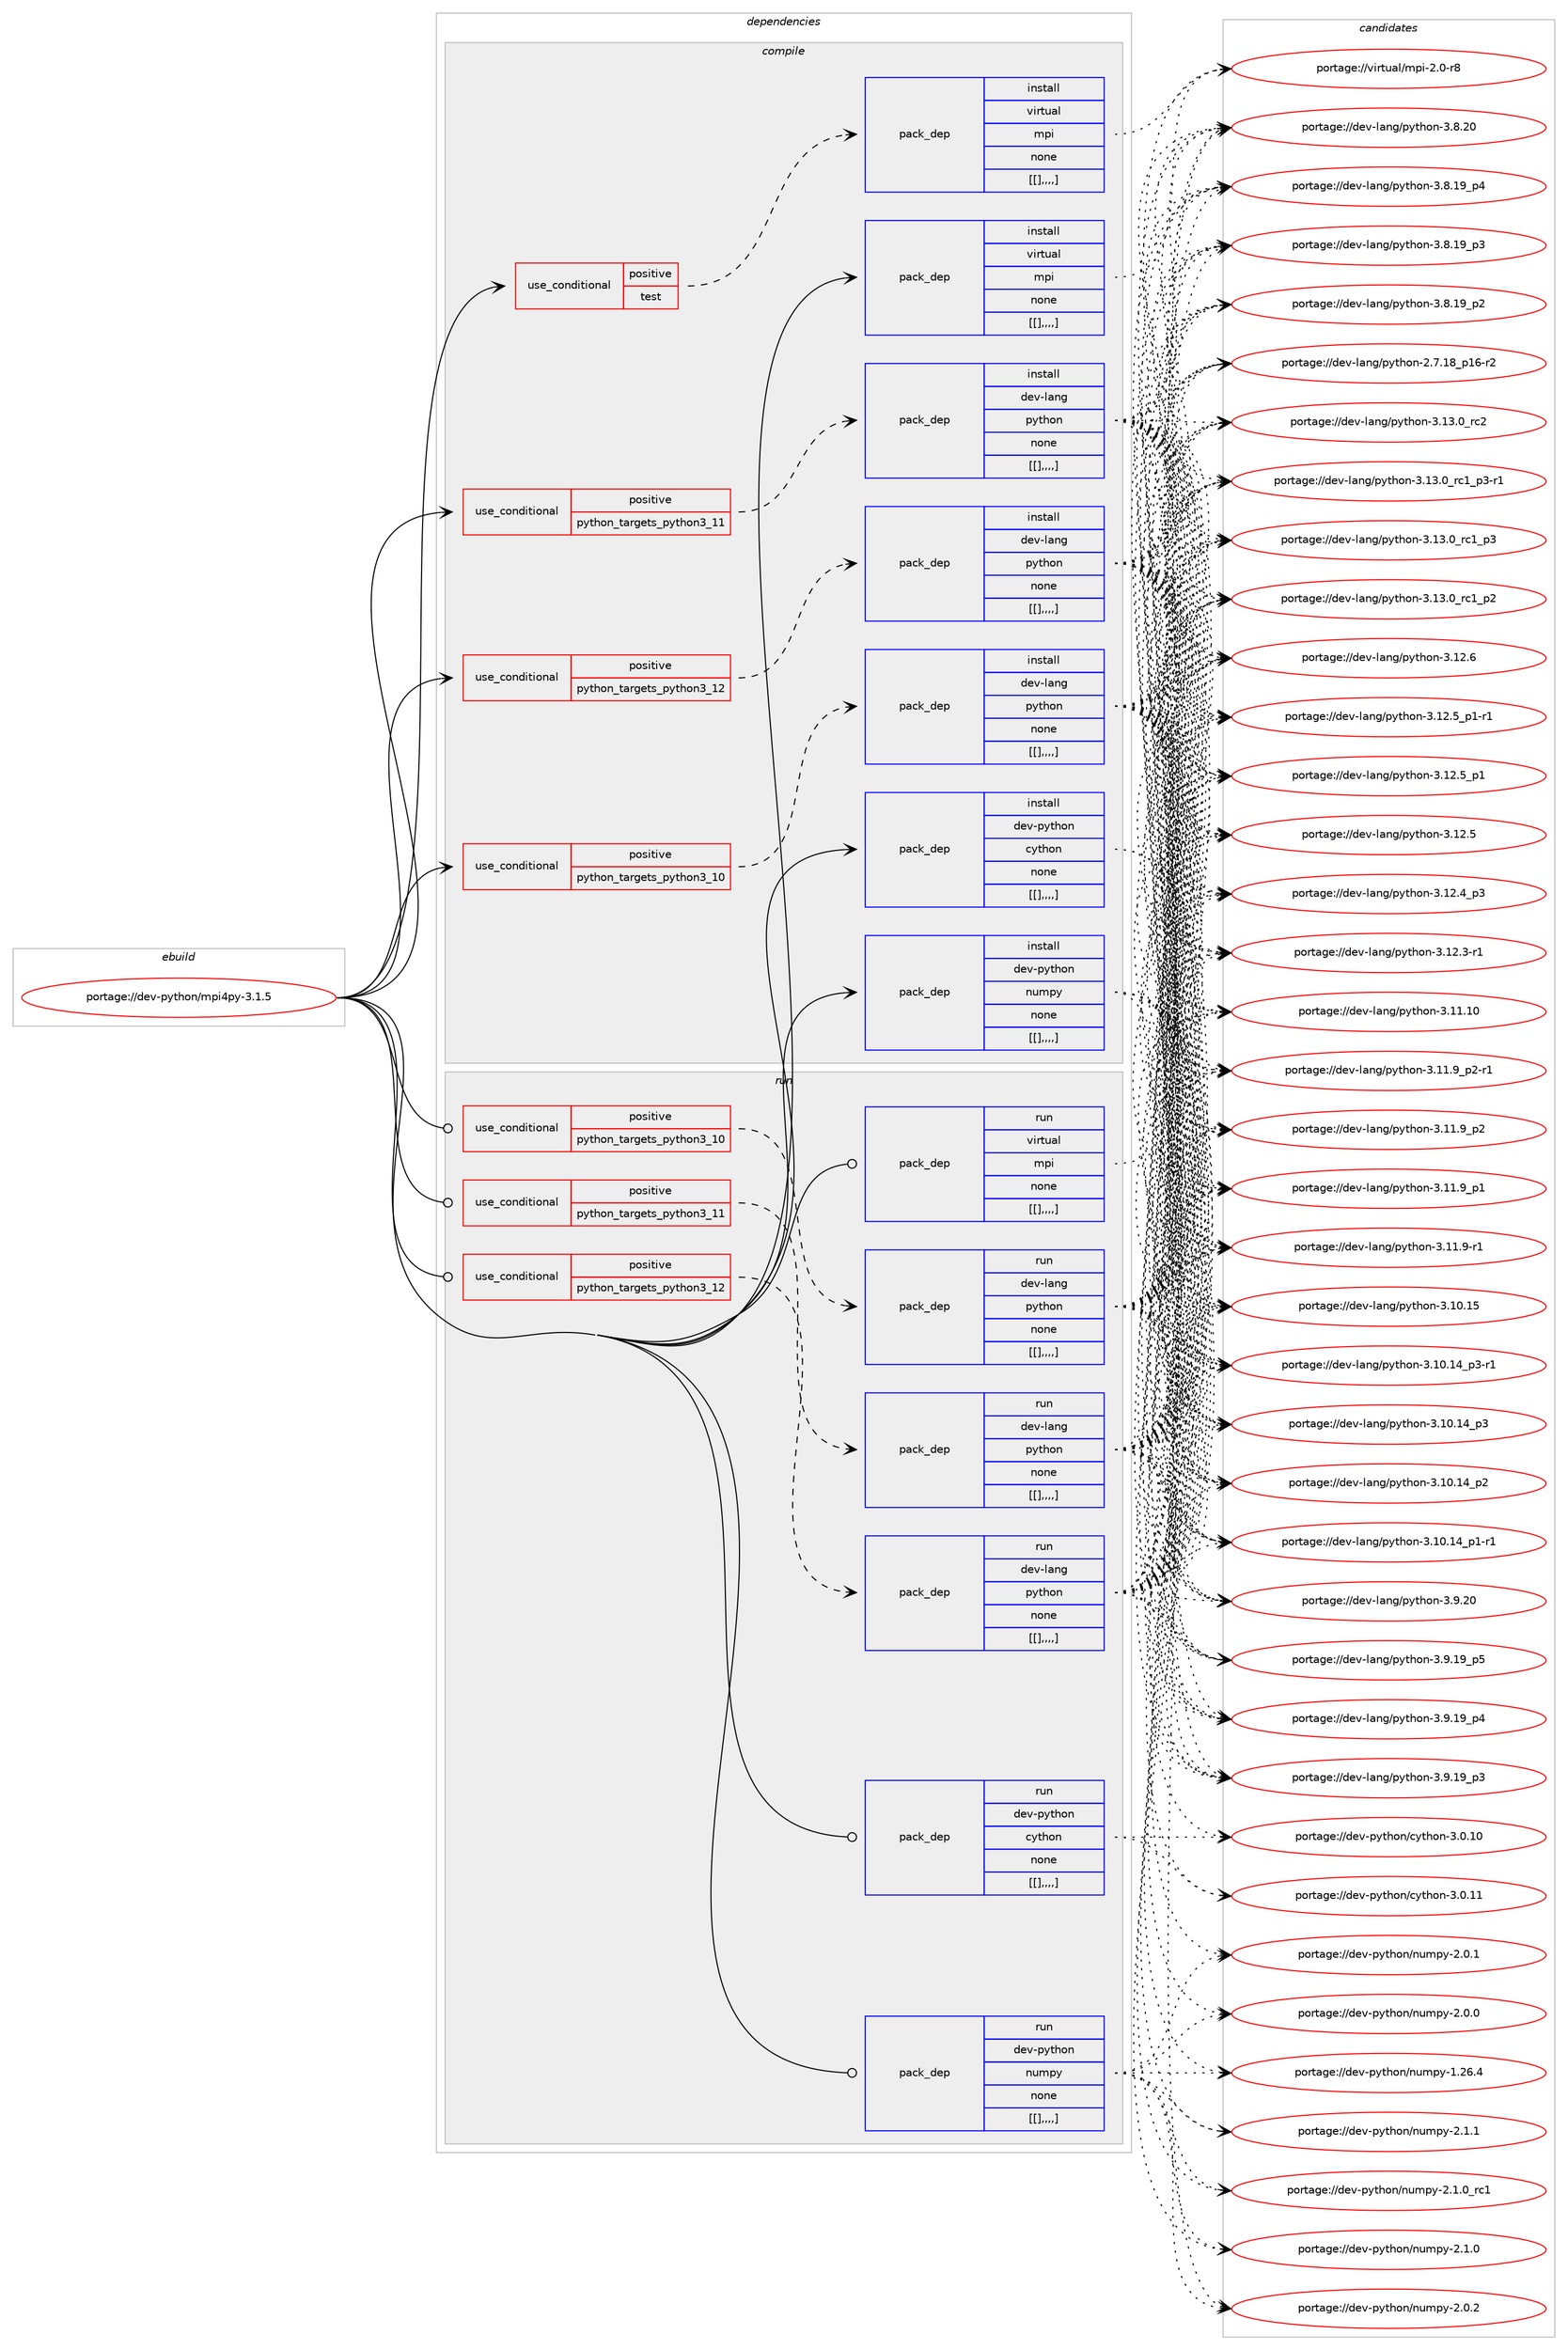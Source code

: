 digraph prolog {

# *************
# Graph options
# *************

newrank=true;
concentrate=true;
compound=true;
graph [rankdir=LR,fontname=Helvetica,fontsize=10,ranksep=1.5];#, ranksep=2.5, nodesep=0.2];
edge  [arrowhead=vee];
node  [fontname=Helvetica,fontsize=10];

# **********
# The ebuild
# **********

subgraph cluster_leftcol {
color=gray;
label=<<i>ebuild</i>>;
id [label="portage://dev-python/mpi4py-3.1.5", color=red, width=4, href="../dev-python/mpi4py-3.1.5.svg"];
}

# ****************
# The dependencies
# ****************

subgraph cluster_midcol {
color=gray;
label=<<i>dependencies</i>>;
subgraph cluster_compile {
fillcolor="#eeeeee";
style=filled;
label=<<i>compile</i>>;
subgraph cond35750 {
dependency153218 [label=<<TABLE BORDER="0" CELLBORDER="1" CELLSPACING="0" CELLPADDING="4"><TR><TD ROWSPAN="3" CELLPADDING="10">use_conditional</TD></TR><TR><TD>positive</TD></TR><TR><TD>python_targets_python3_10</TD></TR></TABLE>>, shape=none, color=red];
subgraph pack116250 {
dependency153219 [label=<<TABLE BORDER="0" CELLBORDER="1" CELLSPACING="0" CELLPADDING="4" WIDTH="220"><TR><TD ROWSPAN="6" CELLPADDING="30">pack_dep</TD></TR><TR><TD WIDTH="110">install</TD></TR><TR><TD>dev-lang</TD></TR><TR><TD>python</TD></TR><TR><TD>none</TD></TR><TR><TD>[[],,,,]</TD></TR></TABLE>>, shape=none, color=blue];
}
dependency153218:e -> dependency153219:w [weight=20,style="dashed",arrowhead="vee"];
}
id:e -> dependency153218:w [weight=20,style="solid",arrowhead="vee"];
subgraph cond35751 {
dependency153220 [label=<<TABLE BORDER="0" CELLBORDER="1" CELLSPACING="0" CELLPADDING="4"><TR><TD ROWSPAN="3" CELLPADDING="10">use_conditional</TD></TR><TR><TD>positive</TD></TR><TR><TD>python_targets_python3_11</TD></TR></TABLE>>, shape=none, color=red];
subgraph pack116251 {
dependency153221 [label=<<TABLE BORDER="0" CELLBORDER="1" CELLSPACING="0" CELLPADDING="4" WIDTH="220"><TR><TD ROWSPAN="6" CELLPADDING="30">pack_dep</TD></TR><TR><TD WIDTH="110">install</TD></TR><TR><TD>dev-lang</TD></TR><TR><TD>python</TD></TR><TR><TD>none</TD></TR><TR><TD>[[],,,,]</TD></TR></TABLE>>, shape=none, color=blue];
}
dependency153220:e -> dependency153221:w [weight=20,style="dashed",arrowhead="vee"];
}
id:e -> dependency153220:w [weight=20,style="solid",arrowhead="vee"];
subgraph cond35752 {
dependency153222 [label=<<TABLE BORDER="0" CELLBORDER="1" CELLSPACING="0" CELLPADDING="4"><TR><TD ROWSPAN="3" CELLPADDING="10">use_conditional</TD></TR><TR><TD>positive</TD></TR><TR><TD>python_targets_python3_12</TD></TR></TABLE>>, shape=none, color=red];
subgraph pack116252 {
dependency153223 [label=<<TABLE BORDER="0" CELLBORDER="1" CELLSPACING="0" CELLPADDING="4" WIDTH="220"><TR><TD ROWSPAN="6" CELLPADDING="30">pack_dep</TD></TR><TR><TD WIDTH="110">install</TD></TR><TR><TD>dev-lang</TD></TR><TR><TD>python</TD></TR><TR><TD>none</TD></TR><TR><TD>[[],,,,]</TD></TR></TABLE>>, shape=none, color=blue];
}
dependency153222:e -> dependency153223:w [weight=20,style="dashed",arrowhead="vee"];
}
id:e -> dependency153222:w [weight=20,style="solid",arrowhead="vee"];
subgraph cond35753 {
dependency153224 [label=<<TABLE BORDER="0" CELLBORDER="1" CELLSPACING="0" CELLPADDING="4"><TR><TD ROWSPAN="3" CELLPADDING="10">use_conditional</TD></TR><TR><TD>positive</TD></TR><TR><TD>test</TD></TR></TABLE>>, shape=none, color=red];
subgraph pack116253 {
dependency153225 [label=<<TABLE BORDER="0" CELLBORDER="1" CELLSPACING="0" CELLPADDING="4" WIDTH="220"><TR><TD ROWSPAN="6" CELLPADDING="30">pack_dep</TD></TR><TR><TD WIDTH="110">install</TD></TR><TR><TD>virtual</TD></TR><TR><TD>mpi</TD></TR><TR><TD>none</TD></TR><TR><TD>[[],,,,]</TD></TR></TABLE>>, shape=none, color=blue];
}
dependency153224:e -> dependency153225:w [weight=20,style="dashed",arrowhead="vee"];
}
id:e -> dependency153224:w [weight=20,style="solid",arrowhead="vee"];
subgraph pack116254 {
dependency153226 [label=<<TABLE BORDER="0" CELLBORDER="1" CELLSPACING="0" CELLPADDING="4" WIDTH="220"><TR><TD ROWSPAN="6" CELLPADDING="30">pack_dep</TD></TR><TR><TD WIDTH="110">install</TD></TR><TR><TD>dev-python</TD></TR><TR><TD>cython</TD></TR><TR><TD>none</TD></TR><TR><TD>[[],,,,]</TD></TR></TABLE>>, shape=none, color=blue];
}
id:e -> dependency153226:w [weight=20,style="solid",arrowhead="vee"];
subgraph pack116255 {
dependency153227 [label=<<TABLE BORDER="0" CELLBORDER="1" CELLSPACING="0" CELLPADDING="4" WIDTH="220"><TR><TD ROWSPAN="6" CELLPADDING="30">pack_dep</TD></TR><TR><TD WIDTH="110">install</TD></TR><TR><TD>dev-python</TD></TR><TR><TD>numpy</TD></TR><TR><TD>none</TD></TR><TR><TD>[[],,,,]</TD></TR></TABLE>>, shape=none, color=blue];
}
id:e -> dependency153227:w [weight=20,style="solid",arrowhead="vee"];
subgraph pack116256 {
dependency153228 [label=<<TABLE BORDER="0" CELLBORDER="1" CELLSPACING="0" CELLPADDING="4" WIDTH="220"><TR><TD ROWSPAN="6" CELLPADDING="30">pack_dep</TD></TR><TR><TD WIDTH="110">install</TD></TR><TR><TD>virtual</TD></TR><TR><TD>mpi</TD></TR><TR><TD>none</TD></TR><TR><TD>[[],,,,]</TD></TR></TABLE>>, shape=none, color=blue];
}
id:e -> dependency153228:w [weight=20,style="solid",arrowhead="vee"];
}
subgraph cluster_compileandrun {
fillcolor="#eeeeee";
style=filled;
label=<<i>compile and run</i>>;
}
subgraph cluster_run {
fillcolor="#eeeeee";
style=filled;
label=<<i>run</i>>;
subgraph cond35754 {
dependency153229 [label=<<TABLE BORDER="0" CELLBORDER="1" CELLSPACING="0" CELLPADDING="4"><TR><TD ROWSPAN="3" CELLPADDING="10">use_conditional</TD></TR><TR><TD>positive</TD></TR><TR><TD>python_targets_python3_10</TD></TR></TABLE>>, shape=none, color=red];
subgraph pack116257 {
dependency153230 [label=<<TABLE BORDER="0" CELLBORDER="1" CELLSPACING="0" CELLPADDING="4" WIDTH="220"><TR><TD ROWSPAN="6" CELLPADDING="30">pack_dep</TD></TR><TR><TD WIDTH="110">run</TD></TR><TR><TD>dev-lang</TD></TR><TR><TD>python</TD></TR><TR><TD>none</TD></TR><TR><TD>[[],,,,]</TD></TR></TABLE>>, shape=none, color=blue];
}
dependency153229:e -> dependency153230:w [weight=20,style="dashed",arrowhead="vee"];
}
id:e -> dependency153229:w [weight=20,style="solid",arrowhead="odot"];
subgraph cond35755 {
dependency153231 [label=<<TABLE BORDER="0" CELLBORDER="1" CELLSPACING="0" CELLPADDING="4"><TR><TD ROWSPAN="3" CELLPADDING="10">use_conditional</TD></TR><TR><TD>positive</TD></TR><TR><TD>python_targets_python3_11</TD></TR></TABLE>>, shape=none, color=red];
subgraph pack116258 {
dependency153232 [label=<<TABLE BORDER="0" CELLBORDER="1" CELLSPACING="0" CELLPADDING="4" WIDTH="220"><TR><TD ROWSPAN="6" CELLPADDING="30">pack_dep</TD></TR><TR><TD WIDTH="110">run</TD></TR><TR><TD>dev-lang</TD></TR><TR><TD>python</TD></TR><TR><TD>none</TD></TR><TR><TD>[[],,,,]</TD></TR></TABLE>>, shape=none, color=blue];
}
dependency153231:e -> dependency153232:w [weight=20,style="dashed",arrowhead="vee"];
}
id:e -> dependency153231:w [weight=20,style="solid",arrowhead="odot"];
subgraph cond35756 {
dependency153233 [label=<<TABLE BORDER="0" CELLBORDER="1" CELLSPACING="0" CELLPADDING="4"><TR><TD ROWSPAN="3" CELLPADDING="10">use_conditional</TD></TR><TR><TD>positive</TD></TR><TR><TD>python_targets_python3_12</TD></TR></TABLE>>, shape=none, color=red];
subgraph pack116259 {
dependency153234 [label=<<TABLE BORDER="0" CELLBORDER="1" CELLSPACING="0" CELLPADDING="4" WIDTH="220"><TR><TD ROWSPAN="6" CELLPADDING="30">pack_dep</TD></TR><TR><TD WIDTH="110">run</TD></TR><TR><TD>dev-lang</TD></TR><TR><TD>python</TD></TR><TR><TD>none</TD></TR><TR><TD>[[],,,,]</TD></TR></TABLE>>, shape=none, color=blue];
}
dependency153233:e -> dependency153234:w [weight=20,style="dashed",arrowhead="vee"];
}
id:e -> dependency153233:w [weight=20,style="solid",arrowhead="odot"];
subgraph pack116260 {
dependency153235 [label=<<TABLE BORDER="0" CELLBORDER="1" CELLSPACING="0" CELLPADDING="4" WIDTH="220"><TR><TD ROWSPAN="6" CELLPADDING="30">pack_dep</TD></TR><TR><TD WIDTH="110">run</TD></TR><TR><TD>dev-python</TD></TR><TR><TD>cython</TD></TR><TR><TD>none</TD></TR><TR><TD>[[],,,,]</TD></TR></TABLE>>, shape=none, color=blue];
}
id:e -> dependency153235:w [weight=20,style="solid",arrowhead="odot"];
subgraph pack116261 {
dependency153236 [label=<<TABLE BORDER="0" CELLBORDER="1" CELLSPACING="0" CELLPADDING="4" WIDTH="220"><TR><TD ROWSPAN="6" CELLPADDING="30">pack_dep</TD></TR><TR><TD WIDTH="110">run</TD></TR><TR><TD>dev-python</TD></TR><TR><TD>numpy</TD></TR><TR><TD>none</TD></TR><TR><TD>[[],,,,]</TD></TR></TABLE>>, shape=none, color=blue];
}
id:e -> dependency153236:w [weight=20,style="solid",arrowhead="odot"];
subgraph pack116262 {
dependency153237 [label=<<TABLE BORDER="0" CELLBORDER="1" CELLSPACING="0" CELLPADDING="4" WIDTH="220"><TR><TD ROWSPAN="6" CELLPADDING="30">pack_dep</TD></TR><TR><TD WIDTH="110">run</TD></TR><TR><TD>virtual</TD></TR><TR><TD>mpi</TD></TR><TR><TD>none</TD></TR><TR><TD>[[],,,,]</TD></TR></TABLE>>, shape=none, color=blue];
}
id:e -> dependency153237:w [weight=20,style="solid",arrowhead="odot"];
}
}

# **************
# The candidates
# **************

subgraph cluster_choices {
rank=same;
color=gray;
label=<<i>candidates</i>>;

subgraph choice116250 {
color=black;
nodesep=1;
choice10010111845108971101034711212111610411111045514649514648951149950 [label="portage://dev-lang/python-3.13.0_rc2", color=red, width=4,href="../dev-lang/python-3.13.0_rc2.svg"];
choice1001011184510897110103471121211161041111104551464951464895114994995112514511449 [label="portage://dev-lang/python-3.13.0_rc1_p3-r1", color=red, width=4,href="../dev-lang/python-3.13.0_rc1_p3-r1.svg"];
choice100101118451089711010347112121116104111110455146495146489511499499511251 [label="portage://dev-lang/python-3.13.0_rc1_p3", color=red, width=4,href="../dev-lang/python-3.13.0_rc1_p3.svg"];
choice100101118451089711010347112121116104111110455146495146489511499499511250 [label="portage://dev-lang/python-3.13.0_rc1_p2", color=red, width=4,href="../dev-lang/python-3.13.0_rc1_p2.svg"];
choice10010111845108971101034711212111610411111045514649504654 [label="portage://dev-lang/python-3.12.6", color=red, width=4,href="../dev-lang/python-3.12.6.svg"];
choice1001011184510897110103471121211161041111104551464950465395112494511449 [label="portage://dev-lang/python-3.12.5_p1-r1", color=red, width=4,href="../dev-lang/python-3.12.5_p1-r1.svg"];
choice100101118451089711010347112121116104111110455146495046539511249 [label="portage://dev-lang/python-3.12.5_p1", color=red, width=4,href="../dev-lang/python-3.12.5_p1.svg"];
choice10010111845108971101034711212111610411111045514649504653 [label="portage://dev-lang/python-3.12.5", color=red, width=4,href="../dev-lang/python-3.12.5.svg"];
choice100101118451089711010347112121116104111110455146495046529511251 [label="portage://dev-lang/python-3.12.4_p3", color=red, width=4,href="../dev-lang/python-3.12.4_p3.svg"];
choice100101118451089711010347112121116104111110455146495046514511449 [label="portage://dev-lang/python-3.12.3-r1", color=red, width=4,href="../dev-lang/python-3.12.3-r1.svg"];
choice1001011184510897110103471121211161041111104551464949464948 [label="portage://dev-lang/python-3.11.10", color=red, width=4,href="../dev-lang/python-3.11.10.svg"];
choice1001011184510897110103471121211161041111104551464949465795112504511449 [label="portage://dev-lang/python-3.11.9_p2-r1", color=red, width=4,href="../dev-lang/python-3.11.9_p2-r1.svg"];
choice100101118451089711010347112121116104111110455146494946579511250 [label="portage://dev-lang/python-3.11.9_p2", color=red, width=4,href="../dev-lang/python-3.11.9_p2.svg"];
choice100101118451089711010347112121116104111110455146494946579511249 [label="portage://dev-lang/python-3.11.9_p1", color=red, width=4,href="../dev-lang/python-3.11.9_p1.svg"];
choice100101118451089711010347112121116104111110455146494946574511449 [label="portage://dev-lang/python-3.11.9-r1", color=red, width=4,href="../dev-lang/python-3.11.9-r1.svg"];
choice1001011184510897110103471121211161041111104551464948464953 [label="portage://dev-lang/python-3.10.15", color=red, width=4,href="../dev-lang/python-3.10.15.svg"];
choice100101118451089711010347112121116104111110455146494846495295112514511449 [label="portage://dev-lang/python-3.10.14_p3-r1", color=red, width=4,href="../dev-lang/python-3.10.14_p3-r1.svg"];
choice10010111845108971101034711212111610411111045514649484649529511251 [label="portage://dev-lang/python-3.10.14_p3", color=red, width=4,href="../dev-lang/python-3.10.14_p3.svg"];
choice10010111845108971101034711212111610411111045514649484649529511250 [label="portage://dev-lang/python-3.10.14_p2", color=red, width=4,href="../dev-lang/python-3.10.14_p2.svg"];
choice100101118451089711010347112121116104111110455146494846495295112494511449 [label="portage://dev-lang/python-3.10.14_p1-r1", color=red, width=4,href="../dev-lang/python-3.10.14_p1-r1.svg"];
choice10010111845108971101034711212111610411111045514657465048 [label="portage://dev-lang/python-3.9.20", color=red, width=4,href="../dev-lang/python-3.9.20.svg"];
choice100101118451089711010347112121116104111110455146574649579511253 [label="portage://dev-lang/python-3.9.19_p5", color=red, width=4,href="../dev-lang/python-3.9.19_p5.svg"];
choice100101118451089711010347112121116104111110455146574649579511252 [label="portage://dev-lang/python-3.9.19_p4", color=red, width=4,href="../dev-lang/python-3.9.19_p4.svg"];
choice100101118451089711010347112121116104111110455146574649579511251 [label="portage://dev-lang/python-3.9.19_p3", color=red, width=4,href="../dev-lang/python-3.9.19_p3.svg"];
choice10010111845108971101034711212111610411111045514656465048 [label="portage://dev-lang/python-3.8.20", color=red, width=4,href="../dev-lang/python-3.8.20.svg"];
choice100101118451089711010347112121116104111110455146564649579511252 [label="portage://dev-lang/python-3.8.19_p4", color=red, width=4,href="../dev-lang/python-3.8.19_p4.svg"];
choice100101118451089711010347112121116104111110455146564649579511251 [label="portage://dev-lang/python-3.8.19_p3", color=red, width=4,href="../dev-lang/python-3.8.19_p3.svg"];
choice100101118451089711010347112121116104111110455146564649579511250 [label="portage://dev-lang/python-3.8.19_p2", color=red, width=4,href="../dev-lang/python-3.8.19_p2.svg"];
choice100101118451089711010347112121116104111110455046554649569511249544511450 [label="portage://dev-lang/python-2.7.18_p16-r2", color=red, width=4,href="../dev-lang/python-2.7.18_p16-r2.svg"];
dependency153219:e -> choice10010111845108971101034711212111610411111045514649514648951149950:w [style=dotted,weight="100"];
dependency153219:e -> choice1001011184510897110103471121211161041111104551464951464895114994995112514511449:w [style=dotted,weight="100"];
dependency153219:e -> choice100101118451089711010347112121116104111110455146495146489511499499511251:w [style=dotted,weight="100"];
dependency153219:e -> choice100101118451089711010347112121116104111110455146495146489511499499511250:w [style=dotted,weight="100"];
dependency153219:e -> choice10010111845108971101034711212111610411111045514649504654:w [style=dotted,weight="100"];
dependency153219:e -> choice1001011184510897110103471121211161041111104551464950465395112494511449:w [style=dotted,weight="100"];
dependency153219:e -> choice100101118451089711010347112121116104111110455146495046539511249:w [style=dotted,weight="100"];
dependency153219:e -> choice10010111845108971101034711212111610411111045514649504653:w [style=dotted,weight="100"];
dependency153219:e -> choice100101118451089711010347112121116104111110455146495046529511251:w [style=dotted,weight="100"];
dependency153219:e -> choice100101118451089711010347112121116104111110455146495046514511449:w [style=dotted,weight="100"];
dependency153219:e -> choice1001011184510897110103471121211161041111104551464949464948:w [style=dotted,weight="100"];
dependency153219:e -> choice1001011184510897110103471121211161041111104551464949465795112504511449:w [style=dotted,weight="100"];
dependency153219:e -> choice100101118451089711010347112121116104111110455146494946579511250:w [style=dotted,weight="100"];
dependency153219:e -> choice100101118451089711010347112121116104111110455146494946579511249:w [style=dotted,weight="100"];
dependency153219:e -> choice100101118451089711010347112121116104111110455146494946574511449:w [style=dotted,weight="100"];
dependency153219:e -> choice1001011184510897110103471121211161041111104551464948464953:w [style=dotted,weight="100"];
dependency153219:e -> choice100101118451089711010347112121116104111110455146494846495295112514511449:w [style=dotted,weight="100"];
dependency153219:e -> choice10010111845108971101034711212111610411111045514649484649529511251:w [style=dotted,weight="100"];
dependency153219:e -> choice10010111845108971101034711212111610411111045514649484649529511250:w [style=dotted,weight="100"];
dependency153219:e -> choice100101118451089711010347112121116104111110455146494846495295112494511449:w [style=dotted,weight="100"];
dependency153219:e -> choice10010111845108971101034711212111610411111045514657465048:w [style=dotted,weight="100"];
dependency153219:e -> choice100101118451089711010347112121116104111110455146574649579511253:w [style=dotted,weight="100"];
dependency153219:e -> choice100101118451089711010347112121116104111110455146574649579511252:w [style=dotted,weight="100"];
dependency153219:e -> choice100101118451089711010347112121116104111110455146574649579511251:w [style=dotted,weight="100"];
dependency153219:e -> choice10010111845108971101034711212111610411111045514656465048:w [style=dotted,weight="100"];
dependency153219:e -> choice100101118451089711010347112121116104111110455146564649579511252:w [style=dotted,weight="100"];
dependency153219:e -> choice100101118451089711010347112121116104111110455146564649579511251:w [style=dotted,weight="100"];
dependency153219:e -> choice100101118451089711010347112121116104111110455146564649579511250:w [style=dotted,weight="100"];
dependency153219:e -> choice100101118451089711010347112121116104111110455046554649569511249544511450:w [style=dotted,weight="100"];
}
subgraph choice116251 {
color=black;
nodesep=1;
choice10010111845108971101034711212111610411111045514649514648951149950 [label="portage://dev-lang/python-3.13.0_rc2", color=red, width=4,href="../dev-lang/python-3.13.0_rc2.svg"];
choice1001011184510897110103471121211161041111104551464951464895114994995112514511449 [label="portage://dev-lang/python-3.13.0_rc1_p3-r1", color=red, width=4,href="../dev-lang/python-3.13.0_rc1_p3-r1.svg"];
choice100101118451089711010347112121116104111110455146495146489511499499511251 [label="portage://dev-lang/python-3.13.0_rc1_p3", color=red, width=4,href="../dev-lang/python-3.13.0_rc1_p3.svg"];
choice100101118451089711010347112121116104111110455146495146489511499499511250 [label="portage://dev-lang/python-3.13.0_rc1_p2", color=red, width=4,href="../dev-lang/python-3.13.0_rc1_p2.svg"];
choice10010111845108971101034711212111610411111045514649504654 [label="portage://dev-lang/python-3.12.6", color=red, width=4,href="../dev-lang/python-3.12.6.svg"];
choice1001011184510897110103471121211161041111104551464950465395112494511449 [label="portage://dev-lang/python-3.12.5_p1-r1", color=red, width=4,href="../dev-lang/python-3.12.5_p1-r1.svg"];
choice100101118451089711010347112121116104111110455146495046539511249 [label="portage://dev-lang/python-3.12.5_p1", color=red, width=4,href="../dev-lang/python-3.12.5_p1.svg"];
choice10010111845108971101034711212111610411111045514649504653 [label="portage://dev-lang/python-3.12.5", color=red, width=4,href="../dev-lang/python-3.12.5.svg"];
choice100101118451089711010347112121116104111110455146495046529511251 [label="portage://dev-lang/python-3.12.4_p3", color=red, width=4,href="../dev-lang/python-3.12.4_p3.svg"];
choice100101118451089711010347112121116104111110455146495046514511449 [label="portage://dev-lang/python-3.12.3-r1", color=red, width=4,href="../dev-lang/python-3.12.3-r1.svg"];
choice1001011184510897110103471121211161041111104551464949464948 [label="portage://dev-lang/python-3.11.10", color=red, width=4,href="../dev-lang/python-3.11.10.svg"];
choice1001011184510897110103471121211161041111104551464949465795112504511449 [label="portage://dev-lang/python-3.11.9_p2-r1", color=red, width=4,href="../dev-lang/python-3.11.9_p2-r1.svg"];
choice100101118451089711010347112121116104111110455146494946579511250 [label="portage://dev-lang/python-3.11.9_p2", color=red, width=4,href="../dev-lang/python-3.11.9_p2.svg"];
choice100101118451089711010347112121116104111110455146494946579511249 [label="portage://dev-lang/python-3.11.9_p1", color=red, width=4,href="../dev-lang/python-3.11.9_p1.svg"];
choice100101118451089711010347112121116104111110455146494946574511449 [label="portage://dev-lang/python-3.11.9-r1", color=red, width=4,href="../dev-lang/python-3.11.9-r1.svg"];
choice1001011184510897110103471121211161041111104551464948464953 [label="portage://dev-lang/python-3.10.15", color=red, width=4,href="../dev-lang/python-3.10.15.svg"];
choice100101118451089711010347112121116104111110455146494846495295112514511449 [label="portage://dev-lang/python-3.10.14_p3-r1", color=red, width=4,href="../dev-lang/python-3.10.14_p3-r1.svg"];
choice10010111845108971101034711212111610411111045514649484649529511251 [label="portage://dev-lang/python-3.10.14_p3", color=red, width=4,href="../dev-lang/python-3.10.14_p3.svg"];
choice10010111845108971101034711212111610411111045514649484649529511250 [label="portage://dev-lang/python-3.10.14_p2", color=red, width=4,href="../dev-lang/python-3.10.14_p2.svg"];
choice100101118451089711010347112121116104111110455146494846495295112494511449 [label="portage://dev-lang/python-3.10.14_p1-r1", color=red, width=4,href="../dev-lang/python-3.10.14_p1-r1.svg"];
choice10010111845108971101034711212111610411111045514657465048 [label="portage://dev-lang/python-3.9.20", color=red, width=4,href="../dev-lang/python-3.9.20.svg"];
choice100101118451089711010347112121116104111110455146574649579511253 [label="portage://dev-lang/python-3.9.19_p5", color=red, width=4,href="../dev-lang/python-3.9.19_p5.svg"];
choice100101118451089711010347112121116104111110455146574649579511252 [label="portage://dev-lang/python-3.9.19_p4", color=red, width=4,href="../dev-lang/python-3.9.19_p4.svg"];
choice100101118451089711010347112121116104111110455146574649579511251 [label="portage://dev-lang/python-3.9.19_p3", color=red, width=4,href="../dev-lang/python-3.9.19_p3.svg"];
choice10010111845108971101034711212111610411111045514656465048 [label="portage://dev-lang/python-3.8.20", color=red, width=4,href="../dev-lang/python-3.8.20.svg"];
choice100101118451089711010347112121116104111110455146564649579511252 [label="portage://dev-lang/python-3.8.19_p4", color=red, width=4,href="../dev-lang/python-3.8.19_p4.svg"];
choice100101118451089711010347112121116104111110455146564649579511251 [label="portage://dev-lang/python-3.8.19_p3", color=red, width=4,href="../dev-lang/python-3.8.19_p3.svg"];
choice100101118451089711010347112121116104111110455146564649579511250 [label="portage://dev-lang/python-3.8.19_p2", color=red, width=4,href="../dev-lang/python-3.8.19_p2.svg"];
choice100101118451089711010347112121116104111110455046554649569511249544511450 [label="portage://dev-lang/python-2.7.18_p16-r2", color=red, width=4,href="../dev-lang/python-2.7.18_p16-r2.svg"];
dependency153221:e -> choice10010111845108971101034711212111610411111045514649514648951149950:w [style=dotted,weight="100"];
dependency153221:e -> choice1001011184510897110103471121211161041111104551464951464895114994995112514511449:w [style=dotted,weight="100"];
dependency153221:e -> choice100101118451089711010347112121116104111110455146495146489511499499511251:w [style=dotted,weight="100"];
dependency153221:e -> choice100101118451089711010347112121116104111110455146495146489511499499511250:w [style=dotted,weight="100"];
dependency153221:e -> choice10010111845108971101034711212111610411111045514649504654:w [style=dotted,weight="100"];
dependency153221:e -> choice1001011184510897110103471121211161041111104551464950465395112494511449:w [style=dotted,weight="100"];
dependency153221:e -> choice100101118451089711010347112121116104111110455146495046539511249:w [style=dotted,weight="100"];
dependency153221:e -> choice10010111845108971101034711212111610411111045514649504653:w [style=dotted,weight="100"];
dependency153221:e -> choice100101118451089711010347112121116104111110455146495046529511251:w [style=dotted,weight="100"];
dependency153221:e -> choice100101118451089711010347112121116104111110455146495046514511449:w [style=dotted,weight="100"];
dependency153221:e -> choice1001011184510897110103471121211161041111104551464949464948:w [style=dotted,weight="100"];
dependency153221:e -> choice1001011184510897110103471121211161041111104551464949465795112504511449:w [style=dotted,weight="100"];
dependency153221:e -> choice100101118451089711010347112121116104111110455146494946579511250:w [style=dotted,weight="100"];
dependency153221:e -> choice100101118451089711010347112121116104111110455146494946579511249:w [style=dotted,weight="100"];
dependency153221:e -> choice100101118451089711010347112121116104111110455146494946574511449:w [style=dotted,weight="100"];
dependency153221:e -> choice1001011184510897110103471121211161041111104551464948464953:w [style=dotted,weight="100"];
dependency153221:e -> choice100101118451089711010347112121116104111110455146494846495295112514511449:w [style=dotted,weight="100"];
dependency153221:e -> choice10010111845108971101034711212111610411111045514649484649529511251:w [style=dotted,weight="100"];
dependency153221:e -> choice10010111845108971101034711212111610411111045514649484649529511250:w [style=dotted,weight="100"];
dependency153221:e -> choice100101118451089711010347112121116104111110455146494846495295112494511449:w [style=dotted,weight="100"];
dependency153221:e -> choice10010111845108971101034711212111610411111045514657465048:w [style=dotted,weight="100"];
dependency153221:e -> choice100101118451089711010347112121116104111110455146574649579511253:w [style=dotted,weight="100"];
dependency153221:e -> choice100101118451089711010347112121116104111110455146574649579511252:w [style=dotted,weight="100"];
dependency153221:e -> choice100101118451089711010347112121116104111110455146574649579511251:w [style=dotted,weight="100"];
dependency153221:e -> choice10010111845108971101034711212111610411111045514656465048:w [style=dotted,weight="100"];
dependency153221:e -> choice100101118451089711010347112121116104111110455146564649579511252:w [style=dotted,weight="100"];
dependency153221:e -> choice100101118451089711010347112121116104111110455146564649579511251:w [style=dotted,weight="100"];
dependency153221:e -> choice100101118451089711010347112121116104111110455146564649579511250:w [style=dotted,weight="100"];
dependency153221:e -> choice100101118451089711010347112121116104111110455046554649569511249544511450:w [style=dotted,weight="100"];
}
subgraph choice116252 {
color=black;
nodesep=1;
choice10010111845108971101034711212111610411111045514649514648951149950 [label="portage://dev-lang/python-3.13.0_rc2", color=red, width=4,href="../dev-lang/python-3.13.0_rc2.svg"];
choice1001011184510897110103471121211161041111104551464951464895114994995112514511449 [label="portage://dev-lang/python-3.13.0_rc1_p3-r1", color=red, width=4,href="../dev-lang/python-3.13.0_rc1_p3-r1.svg"];
choice100101118451089711010347112121116104111110455146495146489511499499511251 [label="portage://dev-lang/python-3.13.0_rc1_p3", color=red, width=4,href="../dev-lang/python-3.13.0_rc1_p3.svg"];
choice100101118451089711010347112121116104111110455146495146489511499499511250 [label="portage://dev-lang/python-3.13.0_rc1_p2", color=red, width=4,href="../dev-lang/python-3.13.0_rc1_p2.svg"];
choice10010111845108971101034711212111610411111045514649504654 [label="portage://dev-lang/python-3.12.6", color=red, width=4,href="../dev-lang/python-3.12.6.svg"];
choice1001011184510897110103471121211161041111104551464950465395112494511449 [label="portage://dev-lang/python-3.12.5_p1-r1", color=red, width=4,href="../dev-lang/python-3.12.5_p1-r1.svg"];
choice100101118451089711010347112121116104111110455146495046539511249 [label="portage://dev-lang/python-3.12.5_p1", color=red, width=4,href="../dev-lang/python-3.12.5_p1.svg"];
choice10010111845108971101034711212111610411111045514649504653 [label="portage://dev-lang/python-3.12.5", color=red, width=4,href="../dev-lang/python-3.12.5.svg"];
choice100101118451089711010347112121116104111110455146495046529511251 [label="portage://dev-lang/python-3.12.4_p3", color=red, width=4,href="../dev-lang/python-3.12.4_p3.svg"];
choice100101118451089711010347112121116104111110455146495046514511449 [label="portage://dev-lang/python-3.12.3-r1", color=red, width=4,href="../dev-lang/python-3.12.3-r1.svg"];
choice1001011184510897110103471121211161041111104551464949464948 [label="portage://dev-lang/python-3.11.10", color=red, width=4,href="../dev-lang/python-3.11.10.svg"];
choice1001011184510897110103471121211161041111104551464949465795112504511449 [label="portage://dev-lang/python-3.11.9_p2-r1", color=red, width=4,href="../dev-lang/python-3.11.9_p2-r1.svg"];
choice100101118451089711010347112121116104111110455146494946579511250 [label="portage://dev-lang/python-3.11.9_p2", color=red, width=4,href="../dev-lang/python-3.11.9_p2.svg"];
choice100101118451089711010347112121116104111110455146494946579511249 [label="portage://dev-lang/python-3.11.9_p1", color=red, width=4,href="../dev-lang/python-3.11.9_p1.svg"];
choice100101118451089711010347112121116104111110455146494946574511449 [label="portage://dev-lang/python-3.11.9-r1", color=red, width=4,href="../dev-lang/python-3.11.9-r1.svg"];
choice1001011184510897110103471121211161041111104551464948464953 [label="portage://dev-lang/python-3.10.15", color=red, width=4,href="../dev-lang/python-3.10.15.svg"];
choice100101118451089711010347112121116104111110455146494846495295112514511449 [label="portage://dev-lang/python-3.10.14_p3-r1", color=red, width=4,href="../dev-lang/python-3.10.14_p3-r1.svg"];
choice10010111845108971101034711212111610411111045514649484649529511251 [label="portage://dev-lang/python-3.10.14_p3", color=red, width=4,href="../dev-lang/python-3.10.14_p3.svg"];
choice10010111845108971101034711212111610411111045514649484649529511250 [label="portage://dev-lang/python-3.10.14_p2", color=red, width=4,href="../dev-lang/python-3.10.14_p2.svg"];
choice100101118451089711010347112121116104111110455146494846495295112494511449 [label="portage://dev-lang/python-3.10.14_p1-r1", color=red, width=4,href="../dev-lang/python-3.10.14_p1-r1.svg"];
choice10010111845108971101034711212111610411111045514657465048 [label="portage://dev-lang/python-3.9.20", color=red, width=4,href="../dev-lang/python-3.9.20.svg"];
choice100101118451089711010347112121116104111110455146574649579511253 [label="portage://dev-lang/python-3.9.19_p5", color=red, width=4,href="../dev-lang/python-3.9.19_p5.svg"];
choice100101118451089711010347112121116104111110455146574649579511252 [label="portage://dev-lang/python-3.9.19_p4", color=red, width=4,href="../dev-lang/python-3.9.19_p4.svg"];
choice100101118451089711010347112121116104111110455146574649579511251 [label="portage://dev-lang/python-3.9.19_p3", color=red, width=4,href="../dev-lang/python-3.9.19_p3.svg"];
choice10010111845108971101034711212111610411111045514656465048 [label="portage://dev-lang/python-3.8.20", color=red, width=4,href="../dev-lang/python-3.8.20.svg"];
choice100101118451089711010347112121116104111110455146564649579511252 [label="portage://dev-lang/python-3.8.19_p4", color=red, width=4,href="../dev-lang/python-3.8.19_p4.svg"];
choice100101118451089711010347112121116104111110455146564649579511251 [label="portage://dev-lang/python-3.8.19_p3", color=red, width=4,href="../dev-lang/python-3.8.19_p3.svg"];
choice100101118451089711010347112121116104111110455146564649579511250 [label="portage://dev-lang/python-3.8.19_p2", color=red, width=4,href="../dev-lang/python-3.8.19_p2.svg"];
choice100101118451089711010347112121116104111110455046554649569511249544511450 [label="portage://dev-lang/python-2.7.18_p16-r2", color=red, width=4,href="../dev-lang/python-2.7.18_p16-r2.svg"];
dependency153223:e -> choice10010111845108971101034711212111610411111045514649514648951149950:w [style=dotted,weight="100"];
dependency153223:e -> choice1001011184510897110103471121211161041111104551464951464895114994995112514511449:w [style=dotted,weight="100"];
dependency153223:e -> choice100101118451089711010347112121116104111110455146495146489511499499511251:w [style=dotted,weight="100"];
dependency153223:e -> choice100101118451089711010347112121116104111110455146495146489511499499511250:w [style=dotted,weight="100"];
dependency153223:e -> choice10010111845108971101034711212111610411111045514649504654:w [style=dotted,weight="100"];
dependency153223:e -> choice1001011184510897110103471121211161041111104551464950465395112494511449:w [style=dotted,weight="100"];
dependency153223:e -> choice100101118451089711010347112121116104111110455146495046539511249:w [style=dotted,weight="100"];
dependency153223:e -> choice10010111845108971101034711212111610411111045514649504653:w [style=dotted,weight="100"];
dependency153223:e -> choice100101118451089711010347112121116104111110455146495046529511251:w [style=dotted,weight="100"];
dependency153223:e -> choice100101118451089711010347112121116104111110455146495046514511449:w [style=dotted,weight="100"];
dependency153223:e -> choice1001011184510897110103471121211161041111104551464949464948:w [style=dotted,weight="100"];
dependency153223:e -> choice1001011184510897110103471121211161041111104551464949465795112504511449:w [style=dotted,weight="100"];
dependency153223:e -> choice100101118451089711010347112121116104111110455146494946579511250:w [style=dotted,weight="100"];
dependency153223:e -> choice100101118451089711010347112121116104111110455146494946579511249:w [style=dotted,weight="100"];
dependency153223:e -> choice100101118451089711010347112121116104111110455146494946574511449:w [style=dotted,weight="100"];
dependency153223:e -> choice1001011184510897110103471121211161041111104551464948464953:w [style=dotted,weight="100"];
dependency153223:e -> choice100101118451089711010347112121116104111110455146494846495295112514511449:w [style=dotted,weight="100"];
dependency153223:e -> choice10010111845108971101034711212111610411111045514649484649529511251:w [style=dotted,weight="100"];
dependency153223:e -> choice10010111845108971101034711212111610411111045514649484649529511250:w [style=dotted,weight="100"];
dependency153223:e -> choice100101118451089711010347112121116104111110455146494846495295112494511449:w [style=dotted,weight="100"];
dependency153223:e -> choice10010111845108971101034711212111610411111045514657465048:w [style=dotted,weight="100"];
dependency153223:e -> choice100101118451089711010347112121116104111110455146574649579511253:w [style=dotted,weight="100"];
dependency153223:e -> choice100101118451089711010347112121116104111110455146574649579511252:w [style=dotted,weight="100"];
dependency153223:e -> choice100101118451089711010347112121116104111110455146574649579511251:w [style=dotted,weight="100"];
dependency153223:e -> choice10010111845108971101034711212111610411111045514656465048:w [style=dotted,weight="100"];
dependency153223:e -> choice100101118451089711010347112121116104111110455146564649579511252:w [style=dotted,weight="100"];
dependency153223:e -> choice100101118451089711010347112121116104111110455146564649579511251:w [style=dotted,weight="100"];
dependency153223:e -> choice100101118451089711010347112121116104111110455146564649579511250:w [style=dotted,weight="100"];
dependency153223:e -> choice100101118451089711010347112121116104111110455046554649569511249544511450:w [style=dotted,weight="100"];
}
subgraph choice116253 {
color=black;
nodesep=1;
choice1181051141161179710847109112105455046484511456 [label="portage://virtual/mpi-2.0-r8", color=red, width=4,href="../virtual/mpi-2.0-r8.svg"];
dependency153225:e -> choice1181051141161179710847109112105455046484511456:w [style=dotted,weight="100"];
}
subgraph choice116254 {
color=black;
nodesep=1;
choice10010111845112121116104111110479912111610411111045514648464949 [label="portage://dev-python/cython-3.0.11", color=red, width=4,href="../dev-python/cython-3.0.11.svg"];
choice10010111845112121116104111110479912111610411111045514648464948 [label="portage://dev-python/cython-3.0.10", color=red, width=4,href="../dev-python/cython-3.0.10.svg"];
dependency153226:e -> choice10010111845112121116104111110479912111610411111045514648464949:w [style=dotted,weight="100"];
dependency153226:e -> choice10010111845112121116104111110479912111610411111045514648464948:w [style=dotted,weight="100"];
}
subgraph choice116255 {
color=black;
nodesep=1;
choice1001011184511212111610411111047110117109112121455046494649 [label="portage://dev-python/numpy-2.1.1", color=red, width=4,href="../dev-python/numpy-2.1.1.svg"];
choice1001011184511212111610411111047110117109112121455046494648951149949 [label="portage://dev-python/numpy-2.1.0_rc1", color=red, width=4,href="../dev-python/numpy-2.1.0_rc1.svg"];
choice1001011184511212111610411111047110117109112121455046494648 [label="portage://dev-python/numpy-2.1.0", color=red, width=4,href="../dev-python/numpy-2.1.0.svg"];
choice1001011184511212111610411111047110117109112121455046484650 [label="portage://dev-python/numpy-2.0.2", color=red, width=4,href="../dev-python/numpy-2.0.2.svg"];
choice1001011184511212111610411111047110117109112121455046484649 [label="portage://dev-python/numpy-2.0.1", color=red, width=4,href="../dev-python/numpy-2.0.1.svg"];
choice1001011184511212111610411111047110117109112121455046484648 [label="portage://dev-python/numpy-2.0.0", color=red, width=4,href="../dev-python/numpy-2.0.0.svg"];
choice100101118451121211161041111104711011710911212145494650544652 [label="portage://dev-python/numpy-1.26.4", color=red, width=4,href="../dev-python/numpy-1.26.4.svg"];
dependency153227:e -> choice1001011184511212111610411111047110117109112121455046494649:w [style=dotted,weight="100"];
dependency153227:e -> choice1001011184511212111610411111047110117109112121455046494648951149949:w [style=dotted,weight="100"];
dependency153227:e -> choice1001011184511212111610411111047110117109112121455046494648:w [style=dotted,weight="100"];
dependency153227:e -> choice1001011184511212111610411111047110117109112121455046484650:w [style=dotted,weight="100"];
dependency153227:e -> choice1001011184511212111610411111047110117109112121455046484649:w [style=dotted,weight="100"];
dependency153227:e -> choice1001011184511212111610411111047110117109112121455046484648:w [style=dotted,weight="100"];
dependency153227:e -> choice100101118451121211161041111104711011710911212145494650544652:w [style=dotted,weight="100"];
}
subgraph choice116256 {
color=black;
nodesep=1;
choice1181051141161179710847109112105455046484511456 [label="portage://virtual/mpi-2.0-r8", color=red, width=4,href="../virtual/mpi-2.0-r8.svg"];
dependency153228:e -> choice1181051141161179710847109112105455046484511456:w [style=dotted,weight="100"];
}
subgraph choice116257 {
color=black;
nodesep=1;
choice10010111845108971101034711212111610411111045514649514648951149950 [label="portage://dev-lang/python-3.13.0_rc2", color=red, width=4,href="../dev-lang/python-3.13.0_rc2.svg"];
choice1001011184510897110103471121211161041111104551464951464895114994995112514511449 [label="portage://dev-lang/python-3.13.0_rc1_p3-r1", color=red, width=4,href="../dev-lang/python-3.13.0_rc1_p3-r1.svg"];
choice100101118451089711010347112121116104111110455146495146489511499499511251 [label="portage://dev-lang/python-3.13.0_rc1_p3", color=red, width=4,href="../dev-lang/python-3.13.0_rc1_p3.svg"];
choice100101118451089711010347112121116104111110455146495146489511499499511250 [label="portage://dev-lang/python-3.13.0_rc1_p2", color=red, width=4,href="../dev-lang/python-3.13.0_rc1_p2.svg"];
choice10010111845108971101034711212111610411111045514649504654 [label="portage://dev-lang/python-3.12.6", color=red, width=4,href="../dev-lang/python-3.12.6.svg"];
choice1001011184510897110103471121211161041111104551464950465395112494511449 [label="portage://dev-lang/python-3.12.5_p1-r1", color=red, width=4,href="../dev-lang/python-3.12.5_p1-r1.svg"];
choice100101118451089711010347112121116104111110455146495046539511249 [label="portage://dev-lang/python-3.12.5_p1", color=red, width=4,href="../dev-lang/python-3.12.5_p1.svg"];
choice10010111845108971101034711212111610411111045514649504653 [label="portage://dev-lang/python-3.12.5", color=red, width=4,href="../dev-lang/python-3.12.5.svg"];
choice100101118451089711010347112121116104111110455146495046529511251 [label="portage://dev-lang/python-3.12.4_p3", color=red, width=4,href="../dev-lang/python-3.12.4_p3.svg"];
choice100101118451089711010347112121116104111110455146495046514511449 [label="portage://dev-lang/python-3.12.3-r1", color=red, width=4,href="../dev-lang/python-3.12.3-r1.svg"];
choice1001011184510897110103471121211161041111104551464949464948 [label="portage://dev-lang/python-3.11.10", color=red, width=4,href="../dev-lang/python-3.11.10.svg"];
choice1001011184510897110103471121211161041111104551464949465795112504511449 [label="portage://dev-lang/python-3.11.9_p2-r1", color=red, width=4,href="../dev-lang/python-3.11.9_p2-r1.svg"];
choice100101118451089711010347112121116104111110455146494946579511250 [label="portage://dev-lang/python-3.11.9_p2", color=red, width=4,href="../dev-lang/python-3.11.9_p2.svg"];
choice100101118451089711010347112121116104111110455146494946579511249 [label="portage://dev-lang/python-3.11.9_p1", color=red, width=4,href="../dev-lang/python-3.11.9_p1.svg"];
choice100101118451089711010347112121116104111110455146494946574511449 [label="portage://dev-lang/python-3.11.9-r1", color=red, width=4,href="../dev-lang/python-3.11.9-r1.svg"];
choice1001011184510897110103471121211161041111104551464948464953 [label="portage://dev-lang/python-3.10.15", color=red, width=4,href="../dev-lang/python-3.10.15.svg"];
choice100101118451089711010347112121116104111110455146494846495295112514511449 [label="portage://dev-lang/python-3.10.14_p3-r1", color=red, width=4,href="../dev-lang/python-3.10.14_p3-r1.svg"];
choice10010111845108971101034711212111610411111045514649484649529511251 [label="portage://dev-lang/python-3.10.14_p3", color=red, width=4,href="../dev-lang/python-3.10.14_p3.svg"];
choice10010111845108971101034711212111610411111045514649484649529511250 [label="portage://dev-lang/python-3.10.14_p2", color=red, width=4,href="../dev-lang/python-3.10.14_p2.svg"];
choice100101118451089711010347112121116104111110455146494846495295112494511449 [label="portage://dev-lang/python-3.10.14_p1-r1", color=red, width=4,href="../dev-lang/python-3.10.14_p1-r1.svg"];
choice10010111845108971101034711212111610411111045514657465048 [label="portage://dev-lang/python-3.9.20", color=red, width=4,href="../dev-lang/python-3.9.20.svg"];
choice100101118451089711010347112121116104111110455146574649579511253 [label="portage://dev-lang/python-3.9.19_p5", color=red, width=4,href="../dev-lang/python-3.9.19_p5.svg"];
choice100101118451089711010347112121116104111110455146574649579511252 [label="portage://dev-lang/python-3.9.19_p4", color=red, width=4,href="../dev-lang/python-3.9.19_p4.svg"];
choice100101118451089711010347112121116104111110455146574649579511251 [label="portage://dev-lang/python-3.9.19_p3", color=red, width=4,href="../dev-lang/python-3.9.19_p3.svg"];
choice10010111845108971101034711212111610411111045514656465048 [label="portage://dev-lang/python-3.8.20", color=red, width=4,href="../dev-lang/python-3.8.20.svg"];
choice100101118451089711010347112121116104111110455146564649579511252 [label="portage://dev-lang/python-3.8.19_p4", color=red, width=4,href="../dev-lang/python-3.8.19_p4.svg"];
choice100101118451089711010347112121116104111110455146564649579511251 [label="portage://dev-lang/python-3.8.19_p3", color=red, width=4,href="../dev-lang/python-3.8.19_p3.svg"];
choice100101118451089711010347112121116104111110455146564649579511250 [label="portage://dev-lang/python-3.8.19_p2", color=red, width=4,href="../dev-lang/python-3.8.19_p2.svg"];
choice100101118451089711010347112121116104111110455046554649569511249544511450 [label="portage://dev-lang/python-2.7.18_p16-r2", color=red, width=4,href="../dev-lang/python-2.7.18_p16-r2.svg"];
dependency153230:e -> choice10010111845108971101034711212111610411111045514649514648951149950:w [style=dotted,weight="100"];
dependency153230:e -> choice1001011184510897110103471121211161041111104551464951464895114994995112514511449:w [style=dotted,weight="100"];
dependency153230:e -> choice100101118451089711010347112121116104111110455146495146489511499499511251:w [style=dotted,weight="100"];
dependency153230:e -> choice100101118451089711010347112121116104111110455146495146489511499499511250:w [style=dotted,weight="100"];
dependency153230:e -> choice10010111845108971101034711212111610411111045514649504654:w [style=dotted,weight="100"];
dependency153230:e -> choice1001011184510897110103471121211161041111104551464950465395112494511449:w [style=dotted,weight="100"];
dependency153230:e -> choice100101118451089711010347112121116104111110455146495046539511249:w [style=dotted,weight="100"];
dependency153230:e -> choice10010111845108971101034711212111610411111045514649504653:w [style=dotted,weight="100"];
dependency153230:e -> choice100101118451089711010347112121116104111110455146495046529511251:w [style=dotted,weight="100"];
dependency153230:e -> choice100101118451089711010347112121116104111110455146495046514511449:w [style=dotted,weight="100"];
dependency153230:e -> choice1001011184510897110103471121211161041111104551464949464948:w [style=dotted,weight="100"];
dependency153230:e -> choice1001011184510897110103471121211161041111104551464949465795112504511449:w [style=dotted,weight="100"];
dependency153230:e -> choice100101118451089711010347112121116104111110455146494946579511250:w [style=dotted,weight="100"];
dependency153230:e -> choice100101118451089711010347112121116104111110455146494946579511249:w [style=dotted,weight="100"];
dependency153230:e -> choice100101118451089711010347112121116104111110455146494946574511449:w [style=dotted,weight="100"];
dependency153230:e -> choice1001011184510897110103471121211161041111104551464948464953:w [style=dotted,weight="100"];
dependency153230:e -> choice100101118451089711010347112121116104111110455146494846495295112514511449:w [style=dotted,weight="100"];
dependency153230:e -> choice10010111845108971101034711212111610411111045514649484649529511251:w [style=dotted,weight="100"];
dependency153230:e -> choice10010111845108971101034711212111610411111045514649484649529511250:w [style=dotted,weight="100"];
dependency153230:e -> choice100101118451089711010347112121116104111110455146494846495295112494511449:w [style=dotted,weight="100"];
dependency153230:e -> choice10010111845108971101034711212111610411111045514657465048:w [style=dotted,weight="100"];
dependency153230:e -> choice100101118451089711010347112121116104111110455146574649579511253:w [style=dotted,weight="100"];
dependency153230:e -> choice100101118451089711010347112121116104111110455146574649579511252:w [style=dotted,weight="100"];
dependency153230:e -> choice100101118451089711010347112121116104111110455146574649579511251:w [style=dotted,weight="100"];
dependency153230:e -> choice10010111845108971101034711212111610411111045514656465048:w [style=dotted,weight="100"];
dependency153230:e -> choice100101118451089711010347112121116104111110455146564649579511252:w [style=dotted,weight="100"];
dependency153230:e -> choice100101118451089711010347112121116104111110455146564649579511251:w [style=dotted,weight="100"];
dependency153230:e -> choice100101118451089711010347112121116104111110455146564649579511250:w [style=dotted,weight="100"];
dependency153230:e -> choice100101118451089711010347112121116104111110455046554649569511249544511450:w [style=dotted,weight="100"];
}
subgraph choice116258 {
color=black;
nodesep=1;
choice10010111845108971101034711212111610411111045514649514648951149950 [label="portage://dev-lang/python-3.13.0_rc2", color=red, width=4,href="../dev-lang/python-3.13.0_rc2.svg"];
choice1001011184510897110103471121211161041111104551464951464895114994995112514511449 [label="portage://dev-lang/python-3.13.0_rc1_p3-r1", color=red, width=4,href="../dev-lang/python-3.13.0_rc1_p3-r1.svg"];
choice100101118451089711010347112121116104111110455146495146489511499499511251 [label="portage://dev-lang/python-3.13.0_rc1_p3", color=red, width=4,href="../dev-lang/python-3.13.0_rc1_p3.svg"];
choice100101118451089711010347112121116104111110455146495146489511499499511250 [label="portage://dev-lang/python-3.13.0_rc1_p2", color=red, width=4,href="../dev-lang/python-3.13.0_rc1_p2.svg"];
choice10010111845108971101034711212111610411111045514649504654 [label="portage://dev-lang/python-3.12.6", color=red, width=4,href="../dev-lang/python-3.12.6.svg"];
choice1001011184510897110103471121211161041111104551464950465395112494511449 [label="portage://dev-lang/python-3.12.5_p1-r1", color=red, width=4,href="../dev-lang/python-3.12.5_p1-r1.svg"];
choice100101118451089711010347112121116104111110455146495046539511249 [label="portage://dev-lang/python-3.12.5_p1", color=red, width=4,href="../dev-lang/python-3.12.5_p1.svg"];
choice10010111845108971101034711212111610411111045514649504653 [label="portage://dev-lang/python-3.12.5", color=red, width=4,href="../dev-lang/python-3.12.5.svg"];
choice100101118451089711010347112121116104111110455146495046529511251 [label="portage://dev-lang/python-3.12.4_p3", color=red, width=4,href="../dev-lang/python-3.12.4_p3.svg"];
choice100101118451089711010347112121116104111110455146495046514511449 [label="portage://dev-lang/python-3.12.3-r1", color=red, width=4,href="../dev-lang/python-3.12.3-r1.svg"];
choice1001011184510897110103471121211161041111104551464949464948 [label="portage://dev-lang/python-3.11.10", color=red, width=4,href="../dev-lang/python-3.11.10.svg"];
choice1001011184510897110103471121211161041111104551464949465795112504511449 [label="portage://dev-lang/python-3.11.9_p2-r1", color=red, width=4,href="../dev-lang/python-3.11.9_p2-r1.svg"];
choice100101118451089711010347112121116104111110455146494946579511250 [label="portage://dev-lang/python-3.11.9_p2", color=red, width=4,href="../dev-lang/python-3.11.9_p2.svg"];
choice100101118451089711010347112121116104111110455146494946579511249 [label="portage://dev-lang/python-3.11.9_p1", color=red, width=4,href="../dev-lang/python-3.11.9_p1.svg"];
choice100101118451089711010347112121116104111110455146494946574511449 [label="portage://dev-lang/python-3.11.9-r1", color=red, width=4,href="../dev-lang/python-3.11.9-r1.svg"];
choice1001011184510897110103471121211161041111104551464948464953 [label="portage://dev-lang/python-3.10.15", color=red, width=4,href="../dev-lang/python-3.10.15.svg"];
choice100101118451089711010347112121116104111110455146494846495295112514511449 [label="portage://dev-lang/python-3.10.14_p3-r1", color=red, width=4,href="../dev-lang/python-3.10.14_p3-r1.svg"];
choice10010111845108971101034711212111610411111045514649484649529511251 [label="portage://dev-lang/python-3.10.14_p3", color=red, width=4,href="../dev-lang/python-3.10.14_p3.svg"];
choice10010111845108971101034711212111610411111045514649484649529511250 [label="portage://dev-lang/python-3.10.14_p2", color=red, width=4,href="../dev-lang/python-3.10.14_p2.svg"];
choice100101118451089711010347112121116104111110455146494846495295112494511449 [label="portage://dev-lang/python-3.10.14_p1-r1", color=red, width=4,href="../dev-lang/python-3.10.14_p1-r1.svg"];
choice10010111845108971101034711212111610411111045514657465048 [label="portage://dev-lang/python-3.9.20", color=red, width=4,href="../dev-lang/python-3.9.20.svg"];
choice100101118451089711010347112121116104111110455146574649579511253 [label="portage://dev-lang/python-3.9.19_p5", color=red, width=4,href="../dev-lang/python-3.9.19_p5.svg"];
choice100101118451089711010347112121116104111110455146574649579511252 [label="portage://dev-lang/python-3.9.19_p4", color=red, width=4,href="../dev-lang/python-3.9.19_p4.svg"];
choice100101118451089711010347112121116104111110455146574649579511251 [label="portage://dev-lang/python-3.9.19_p3", color=red, width=4,href="../dev-lang/python-3.9.19_p3.svg"];
choice10010111845108971101034711212111610411111045514656465048 [label="portage://dev-lang/python-3.8.20", color=red, width=4,href="../dev-lang/python-3.8.20.svg"];
choice100101118451089711010347112121116104111110455146564649579511252 [label="portage://dev-lang/python-3.8.19_p4", color=red, width=4,href="../dev-lang/python-3.8.19_p4.svg"];
choice100101118451089711010347112121116104111110455146564649579511251 [label="portage://dev-lang/python-3.8.19_p3", color=red, width=4,href="../dev-lang/python-3.8.19_p3.svg"];
choice100101118451089711010347112121116104111110455146564649579511250 [label="portage://dev-lang/python-3.8.19_p2", color=red, width=4,href="../dev-lang/python-3.8.19_p2.svg"];
choice100101118451089711010347112121116104111110455046554649569511249544511450 [label="portage://dev-lang/python-2.7.18_p16-r2", color=red, width=4,href="../dev-lang/python-2.7.18_p16-r2.svg"];
dependency153232:e -> choice10010111845108971101034711212111610411111045514649514648951149950:w [style=dotted,weight="100"];
dependency153232:e -> choice1001011184510897110103471121211161041111104551464951464895114994995112514511449:w [style=dotted,weight="100"];
dependency153232:e -> choice100101118451089711010347112121116104111110455146495146489511499499511251:w [style=dotted,weight="100"];
dependency153232:e -> choice100101118451089711010347112121116104111110455146495146489511499499511250:w [style=dotted,weight="100"];
dependency153232:e -> choice10010111845108971101034711212111610411111045514649504654:w [style=dotted,weight="100"];
dependency153232:e -> choice1001011184510897110103471121211161041111104551464950465395112494511449:w [style=dotted,weight="100"];
dependency153232:e -> choice100101118451089711010347112121116104111110455146495046539511249:w [style=dotted,weight="100"];
dependency153232:e -> choice10010111845108971101034711212111610411111045514649504653:w [style=dotted,weight="100"];
dependency153232:e -> choice100101118451089711010347112121116104111110455146495046529511251:w [style=dotted,weight="100"];
dependency153232:e -> choice100101118451089711010347112121116104111110455146495046514511449:w [style=dotted,weight="100"];
dependency153232:e -> choice1001011184510897110103471121211161041111104551464949464948:w [style=dotted,weight="100"];
dependency153232:e -> choice1001011184510897110103471121211161041111104551464949465795112504511449:w [style=dotted,weight="100"];
dependency153232:e -> choice100101118451089711010347112121116104111110455146494946579511250:w [style=dotted,weight="100"];
dependency153232:e -> choice100101118451089711010347112121116104111110455146494946579511249:w [style=dotted,weight="100"];
dependency153232:e -> choice100101118451089711010347112121116104111110455146494946574511449:w [style=dotted,weight="100"];
dependency153232:e -> choice1001011184510897110103471121211161041111104551464948464953:w [style=dotted,weight="100"];
dependency153232:e -> choice100101118451089711010347112121116104111110455146494846495295112514511449:w [style=dotted,weight="100"];
dependency153232:e -> choice10010111845108971101034711212111610411111045514649484649529511251:w [style=dotted,weight="100"];
dependency153232:e -> choice10010111845108971101034711212111610411111045514649484649529511250:w [style=dotted,weight="100"];
dependency153232:e -> choice100101118451089711010347112121116104111110455146494846495295112494511449:w [style=dotted,weight="100"];
dependency153232:e -> choice10010111845108971101034711212111610411111045514657465048:w [style=dotted,weight="100"];
dependency153232:e -> choice100101118451089711010347112121116104111110455146574649579511253:w [style=dotted,weight="100"];
dependency153232:e -> choice100101118451089711010347112121116104111110455146574649579511252:w [style=dotted,weight="100"];
dependency153232:e -> choice100101118451089711010347112121116104111110455146574649579511251:w [style=dotted,weight="100"];
dependency153232:e -> choice10010111845108971101034711212111610411111045514656465048:w [style=dotted,weight="100"];
dependency153232:e -> choice100101118451089711010347112121116104111110455146564649579511252:w [style=dotted,weight="100"];
dependency153232:e -> choice100101118451089711010347112121116104111110455146564649579511251:w [style=dotted,weight="100"];
dependency153232:e -> choice100101118451089711010347112121116104111110455146564649579511250:w [style=dotted,weight="100"];
dependency153232:e -> choice100101118451089711010347112121116104111110455046554649569511249544511450:w [style=dotted,weight="100"];
}
subgraph choice116259 {
color=black;
nodesep=1;
choice10010111845108971101034711212111610411111045514649514648951149950 [label="portage://dev-lang/python-3.13.0_rc2", color=red, width=4,href="../dev-lang/python-3.13.0_rc2.svg"];
choice1001011184510897110103471121211161041111104551464951464895114994995112514511449 [label="portage://dev-lang/python-3.13.0_rc1_p3-r1", color=red, width=4,href="../dev-lang/python-3.13.0_rc1_p3-r1.svg"];
choice100101118451089711010347112121116104111110455146495146489511499499511251 [label="portage://dev-lang/python-3.13.0_rc1_p3", color=red, width=4,href="../dev-lang/python-3.13.0_rc1_p3.svg"];
choice100101118451089711010347112121116104111110455146495146489511499499511250 [label="portage://dev-lang/python-3.13.0_rc1_p2", color=red, width=4,href="../dev-lang/python-3.13.0_rc1_p2.svg"];
choice10010111845108971101034711212111610411111045514649504654 [label="portage://dev-lang/python-3.12.6", color=red, width=4,href="../dev-lang/python-3.12.6.svg"];
choice1001011184510897110103471121211161041111104551464950465395112494511449 [label="portage://dev-lang/python-3.12.5_p1-r1", color=red, width=4,href="../dev-lang/python-3.12.5_p1-r1.svg"];
choice100101118451089711010347112121116104111110455146495046539511249 [label="portage://dev-lang/python-3.12.5_p1", color=red, width=4,href="../dev-lang/python-3.12.5_p1.svg"];
choice10010111845108971101034711212111610411111045514649504653 [label="portage://dev-lang/python-3.12.5", color=red, width=4,href="../dev-lang/python-3.12.5.svg"];
choice100101118451089711010347112121116104111110455146495046529511251 [label="portage://dev-lang/python-3.12.4_p3", color=red, width=4,href="../dev-lang/python-3.12.4_p3.svg"];
choice100101118451089711010347112121116104111110455146495046514511449 [label="portage://dev-lang/python-3.12.3-r1", color=red, width=4,href="../dev-lang/python-3.12.3-r1.svg"];
choice1001011184510897110103471121211161041111104551464949464948 [label="portage://dev-lang/python-3.11.10", color=red, width=4,href="../dev-lang/python-3.11.10.svg"];
choice1001011184510897110103471121211161041111104551464949465795112504511449 [label="portage://dev-lang/python-3.11.9_p2-r1", color=red, width=4,href="../dev-lang/python-3.11.9_p2-r1.svg"];
choice100101118451089711010347112121116104111110455146494946579511250 [label="portage://dev-lang/python-3.11.9_p2", color=red, width=4,href="../dev-lang/python-3.11.9_p2.svg"];
choice100101118451089711010347112121116104111110455146494946579511249 [label="portage://dev-lang/python-3.11.9_p1", color=red, width=4,href="../dev-lang/python-3.11.9_p1.svg"];
choice100101118451089711010347112121116104111110455146494946574511449 [label="portage://dev-lang/python-3.11.9-r1", color=red, width=4,href="../dev-lang/python-3.11.9-r1.svg"];
choice1001011184510897110103471121211161041111104551464948464953 [label="portage://dev-lang/python-3.10.15", color=red, width=4,href="../dev-lang/python-3.10.15.svg"];
choice100101118451089711010347112121116104111110455146494846495295112514511449 [label="portage://dev-lang/python-3.10.14_p3-r1", color=red, width=4,href="../dev-lang/python-3.10.14_p3-r1.svg"];
choice10010111845108971101034711212111610411111045514649484649529511251 [label="portage://dev-lang/python-3.10.14_p3", color=red, width=4,href="../dev-lang/python-3.10.14_p3.svg"];
choice10010111845108971101034711212111610411111045514649484649529511250 [label="portage://dev-lang/python-3.10.14_p2", color=red, width=4,href="../dev-lang/python-3.10.14_p2.svg"];
choice100101118451089711010347112121116104111110455146494846495295112494511449 [label="portage://dev-lang/python-3.10.14_p1-r1", color=red, width=4,href="../dev-lang/python-3.10.14_p1-r1.svg"];
choice10010111845108971101034711212111610411111045514657465048 [label="portage://dev-lang/python-3.9.20", color=red, width=4,href="../dev-lang/python-3.9.20.svg"];
choice100101118451089711010347112121116104111110455146574649579511253 [label="portage://dev-lang/python-3.9.19_p5", color=red, width=4,href="../dev-lang/python-3.9.19_p5.svg"];
choice100101118451089711010347112121116104111110455146574649579511252 [label="portage://dev-lang/python-3.9.19_p4", color=red, width=4,href="../dev-lang/python-3.9.19_p4.svg"];
choice100101118451089711010347112121116104111110455146574649579511251 [label="portage://dev-lang/python-3.9.19_p3", color=red, width=4,href="../dev-lang/python-3.9.19_p3.svg"];
choice10010111845108971101034711212111610411111045514656465048 [label="portage://dev-lang/python-3.8.20", color=red, width=4,href="../dev-lang/python-3.8.20.svg"];
choice100101118451089711010347112121116104111110455146564649579511252 [label="portage://dev-lang/python-3.8.19_p4", color=red, width=4,href="../dev-lang/python-3.8.19_p4.svg"];
choice100101118451089711010347112121116104111110455146564649579511251 [label="portage://dev-lang/python-3.8.19_p3", color=red, width=4,href="../dev-lang/python-3.8.19_p3.svg"];
choice100101118451089711010347112121116104111110455146564649579511250 [label="portage://dev-lang/python-3.8.19_p2", color=red, width=4,href="../dev-lang/python-3.8.19_p2.svg"];
choice100101118451089711010347112121116104111110455046554649569511249544511450 [label="portage://dev-lang/python-2.7.18_p16-r2", color=red, width=4,href="../dev-lang/python-2.7.18_p16-r2.svg"];
dependency153234:e -> choice10010111845108971101034711212111610411111045514649514648951149950:w [style=dotted,weight="100"];
dependency153234:e -> choice1001011184510897110103471121211161041111104551464951464895114994995112514511449:w [style=dotted,weight="100"];
dependency153234:e -> choice100101118451089711010347112121116104111110455146495146489511499499511251:w [style=dotted,weight="100"];
dependency153234:e -> choice100101118451089711010347112121116104111110455146495146489511499499511250:w [style=dotted,weight="100"];
dependency153234:e -> choice10010111845108971101034711212111610411111045514649504654:w [style=dotted,weight="100"];
dependency153234:e -> choice1001011184510897110103471121211161041111104551464950465395112494511449:w [style=dotted,weight="100"];
dependency153234:e -> choice100101118451089711010347112121116104111110455146495046539511249:w [style=dotted,weight="100"];
dependency153234:e -> choice10010111845108971101034711212111610411111045514649504653:w [style=dotted,weight="100"];
dependency153234:e -> choice100101118451089711010347112121116104111110455146495046529511251:w [style=dotted,weight="100"];
dependency153234:e -> choice100101118451089711010347112121116104111110455146495046514511449:w [style=dotted,weight="100"];
dependency153234:e -> choice1001011184510897110103471121211161041111104551464949464948:w [style=dotted,weight="100"];
dependency153234:e -> choice1001011184510897110103471121211161041111104551464949465795112504511449:w [style=dotted,weight="100"];
dependency153234:e -> choice100101118451089711010347112121116104111110455146494946579511250:w [style=dotted,weight="100"];
dependency153234:e -> choice100101118451089711010347112121116104111110455146494946579511249:w [style=dotted,weight="100"];
dependency153234:e -> choice100101118451089711010347112121116104111110455146494946574511449:w [style=dotted,weight="100"];
dependency153234:e -> choice1001011184510897110103471121211161041111104551464948464953:w [style=dotted,weight="100"];
dependency153234:e -> choice100101118451089711010347112121116104111110455146494846495295112514511449:w [style=dotted,weight="100"];
dependency153234:e -> choice10010111845108971101034711212111610411111045514649484649529511251:w [style=dotted,weight="100"];
dependency153234:e -> choice10010111845108971101034711212111610411111045514649484649529511250:w [style=dotted,weight="100"];
dependency153234:e -> choice100101118451089711010347112121116104111110455146494846495295112494511449:w [style=dotted,weight="100"];
dependency153234:e -> choice10010111845108971101034711212111610411111045514657465048:w [style=dotted,weight="100"];
dependency153234:e -> choice100101118451089711010347112121116104111110455146574649579511253:w [style=dotted,weight="100"];
dependency153234:e -> choice100101118451089711010347112121116104111110455146574649579511252:w [style=dotted,weight="100"];
dependency153234:e -> choice100101118451089711010347112121116104111110455146574649579511251:w [style=dotted,weight="100"];
dependency153234:e -> choice10010111845108971101034711212111610411111045514656465048:w [style=dotted,weight="100"];
dependency153234:e -> choice100101118451089711010347112121116104111110455146564649579511252:w [style=dotted,weight="100"];
dependency153234:e -> choice100101118451089711010347112121116104111110455146564649579511251:w [style=dotted,weight="100"];
dependency153234:e -> choice100101118451089711010347112121116104111110455146564649579511250:w [style=dotted,weight="100"];
dependency153234:e -> choice100101118451089711010347112121116104111110455046554649569511249544511450:w [style=dotted,weight="100"];
}
subgraph choice116260 {
color=black;
nodesep=1;
choice10010111845112121116104111110479912111610411111045514648464949 [label="portage://dev-python/cython-3.0.11", color=red, width=4,href="../dev-python/cython-3.0.11.svg"];
choice10010111845112121116104111110479912111610411111045514648464948 [label="portage://dev-python/cython-3.0.10", color=red, width=4,href="../dev-python/cython-3.0.10.svg"];
dependency153235:e -> choice10010111845112121116104111110479912111610411111045514648464949:w [style=dotted,weight="100"];
dependency153235:e -> choice10010111845112121116104111110479912111610411111045514648464948:w [style=dotted,weight="100"];
}
subgraph choice116261 {
color=black;
nodesep=1;
choice1001011184511212111610411111047110117109112121455046494649 [label="portage://dev-python/numpy-2.1.1", color=red, width=4,href="../dev-python/numpy-2.1.1.svg"];
choice1001011184511212111610411111047110117109112121455046494648951149949 [label="portage://dev-python/numpy-2.1.0_rc1", color=red, width=4,href="../dev-python/numpy-2.1.0_rc1.svg"];
choice1001011184511212111610411111047110117109112121455046494648 [label="portage://dev-python/numpy-2.1.0", color=red, width=4,href="../dev-python/numpy-2.1.0.svg"];
choice1001011184511212111610411111047110117109112121455046484650 [label="portage://dev-python/numpy-2.0.2", color=red, width=4,href="../dev-python/numpy-2.0.2.svg"];
choice1001011184511212111610411111047110117109112121455046484649 [label="portage://dev-python/numpy-2.0.1", color=red, width=4,href="../dev-python/numpy-2.0.1.svg"];
choice1001011184511212111610411111047110117109112121455046484648 [label="portage://dev-python/numpy-2.0.0", color=red, width=4,href="../dev-python/numpy-2.0.0.svg"];
choice100101118451121211161041111104711011710911212145494650544652 [label="portage://dev-python/numpy-1.26.4", color=red, width=4,href="../dev-python/numpy-1.26.4.svg"];
dependency153236:e -> choice1001011184511212111610411111047110117109112121455046494649:w [style=dotted,weight="100"];
dependency153236:e -> choice1001011184511212111610411111047110117109112121455046494648951149949:w [style=dotted,weight="100"];
dependency153236:e -> choice1001011184511212111610411111047110117109112121455046494648:w [style=dotted,weight="100"];
dependency153236:e -> choice1001011184511212111610411111047110117109112121455046484650:w [style=dotted,weight="100"];
dependency153236:e -> choice1001011184511212111610411111047110117109112121455046484649:w [style=dotted,weight="100"];
dependency153236:e -> choice1001011184511212111610411111047110117109112121455046484648:w [style=dotted,weight="100"];
dependency153236:e -> choice100101118451121211161041111104711011710911212145494650544652:w [style=dotted,weight="100"];
}
subgraph choice116262 {
color=black;
nodesep=1;
choice1181051141161179710847109112105455046484511456 [label="portage://virtual/mpi-2.0-r8", color=red, width=4,href="../virtual/mpi-2.0-r8.svg"];
dependency153237:e -> choice1181051141161179710847109112105455046484511456:w [style=dotted,weight="100"];
}
}

}

